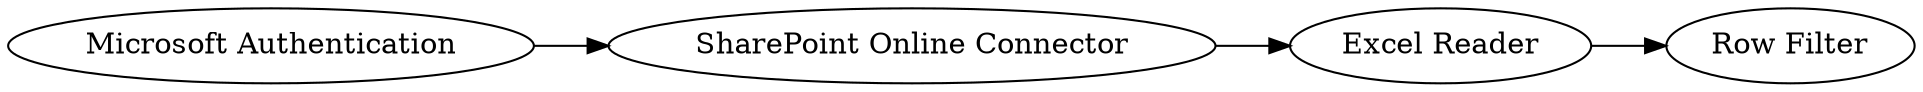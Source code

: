 digraph {
	2 -> 1
	3 -> 4
	1 -> 3
	1 [label="SharePoint Online Connector"]
	4 [label="Row Filter"]
	3 [label="Excel Reader"]
	2 [label="Microsoft Authentication"]
	rankdir=LR
}
